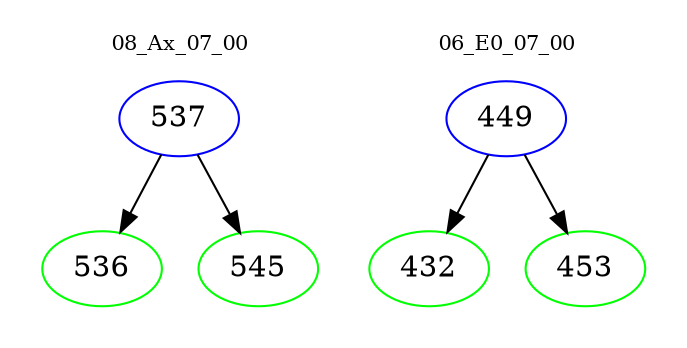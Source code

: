 digraph{
subgraph cluster_0 {
color = white
label = "08_Ax_07_00";
fontsize=10;
T0_537 [label="537", color="blue"]
T0_537 -> T0_536 [color="black"]
T0_536 [label="536", color="green"]
T0_537 -> T0_545 [color="black"]
T0_545 [label="545", color="green"]
}
subgraph cluster_1 {
color = white
label = "06_E0_07_00";
fontsize=10;
T1_449 [label="449", color="blue"]
T1_449 -> T1_432 [color="black"]
T1_432 [label="432", color="green"]
T1_449 -> T1_453 [color="black"]
T1_453 [label="453", color="green"]
}
}
